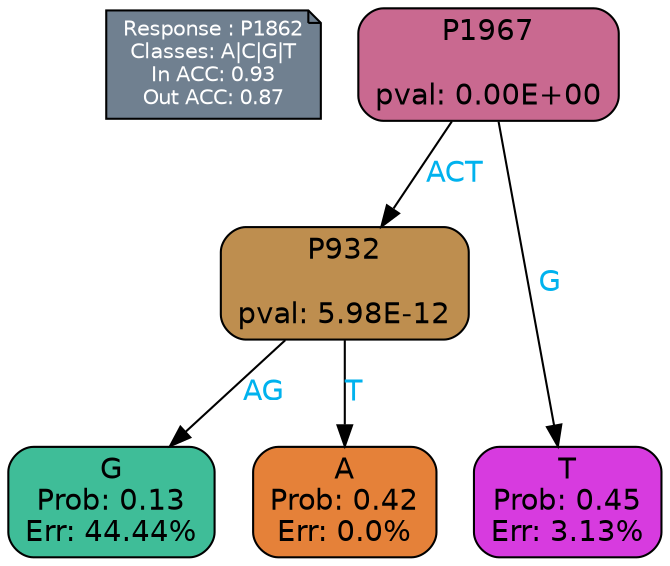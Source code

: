 digraph Tree {
node [shape=box, style="filled, rounded", color="black", fontname=helvetica] ;
graph [ranksep=equally, splines=polylines, bgcolor=transparent, dpi=600] ;
edge [fontname=helvetica] ;
LEGEND [label="Response : P1862
Classes: A|C|G|T
In ACC: 0.93
Out ACC: 0.87
",shape=note,align=left,style=filled,fillcolor="slategray",fontcolor="white",fontsize=10];1 [label="P1967

pval: 0.00E+00", fillcolor="#c96990"] ;
2 [label="P932

pval: 5.98E-12", fillcolor="#be8e4f"] ;
3 [label="G
Prob: 0.13
Err: 44.44%", fillcolor="#3fbd98"] ;
4 [label="A
Prob: 0.42
Err: 0.0%", fillcolor="#e58139"] ;
5 [label="T
Prob: 0.45
Err: 3.13%", fillcolor="#d73bdf"] ;
1 -> 2 [label="ACT",fontcolor=deepskyblue2] ;
1 -> 5 [label="G",fontcolor=deepskyblue2] ;
2 -> 3 [label="AG",fontcolor=deepskyblue2] ;
2 -> 4 [label="T",fontcolor=deepskyblue2] ;
{rank = same; 3;4;5;}{rank = same; LEGEND;1;}}